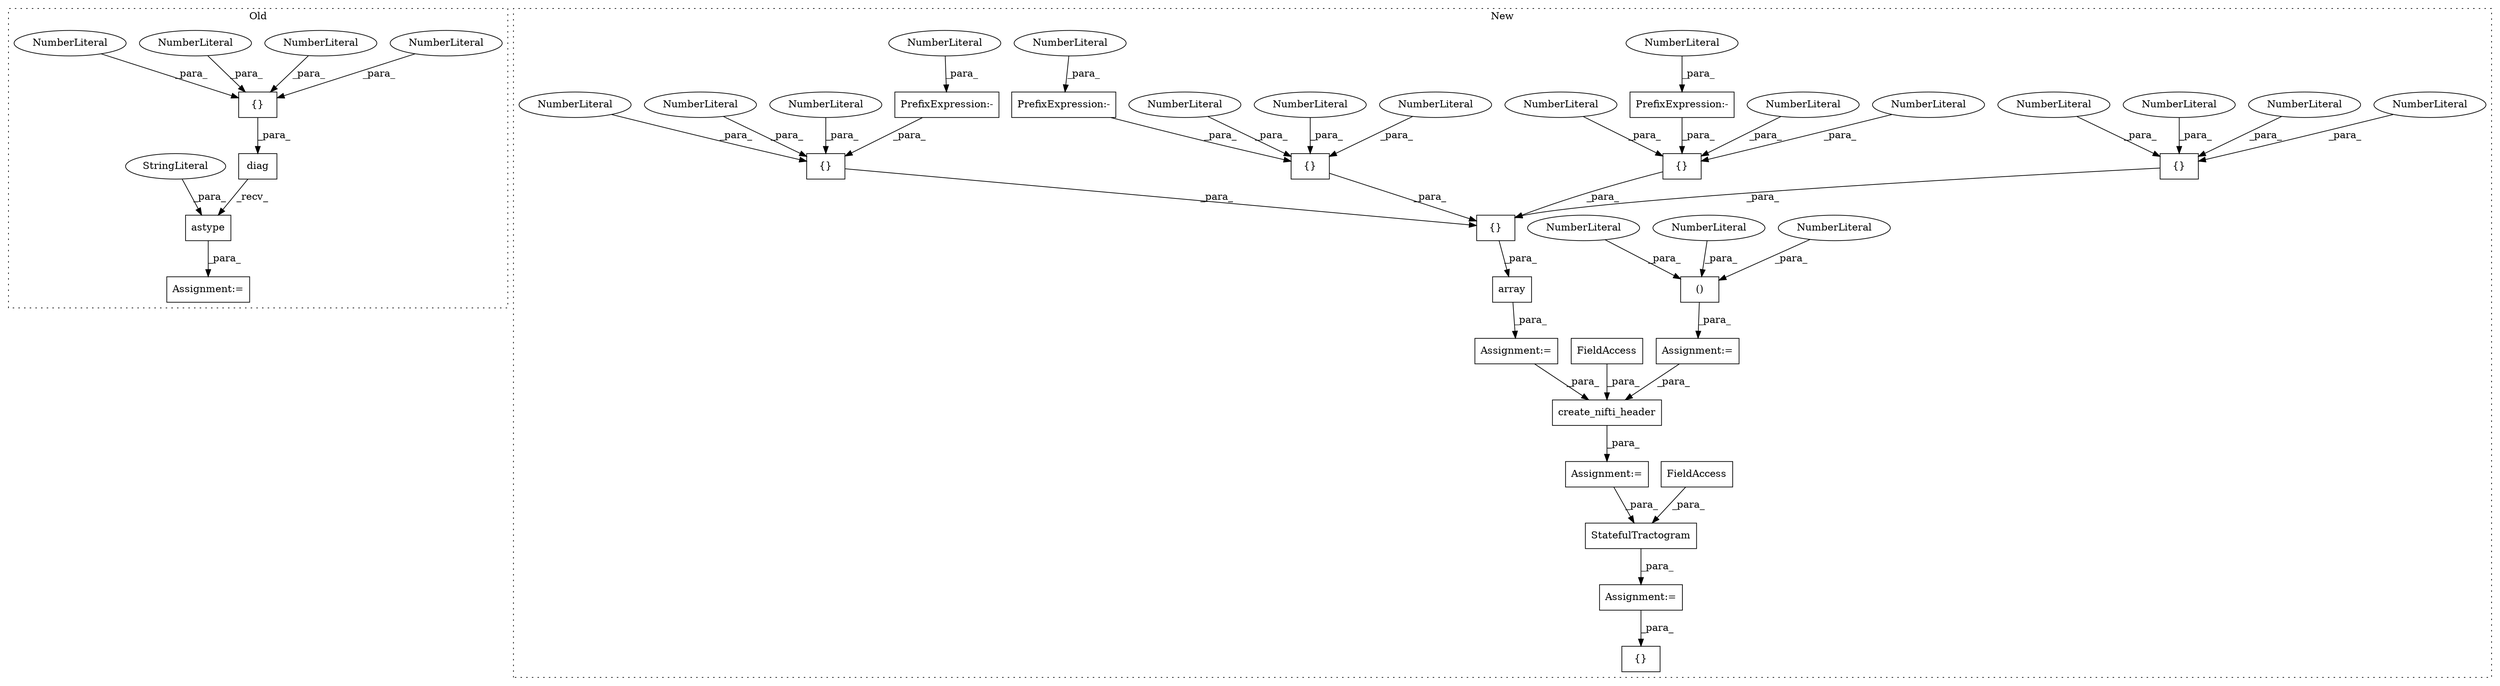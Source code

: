 digraph G {
subgraph cluster0 {
1 [label="{}" a="4" s="1935,1945" l="1,1" shape="box"];
5 [label="NumberLiteral" a="34" s="1944" l="1" shape="ellipse"];
6 [label="NumberLiteral" a="34" s="1936" l="3" shape="ellipse"];
9 [label="NumberLiteral" a="34" s="1940" l="1" shape="ellipse"];
16 [label="NumberLiteral" a="34" s="1942" l="1" shape="ellipse"];
30 [label="diag" a="32" s="1904,1946" l="5,1" shape="box"];
44 [label="Assignment:=" a="7" s="1897" l="1" shape="box"];
46 [label="astype" a="32" s="1948,1959" l="7,1" shape="box"];
47 [label="StringLiteral" a="45" s="1955" l="4" shape="ellipse"];
label = "Old";
style="dotted";
}
subgraph cluster1 {
2 [label="create_nifti_header" a="32" s="2108,2154" l="20,1" shape="box"];
3 [label="()" a="106" s="1944" l="35" shape="box"];
4 [label="{}" a="4" s="2285,2289" l="1,1" shape="box"];
7 [label="NumberLiteral" a="34" s="1976" l="3" shape="ellipse"];
8 [label="{}" a="4" s="1856,1872" l="1,1" shape="box"];
10 [label="NumberLiteral" a="34" s="1869" l="3" shape="ellipse"];
11 [label="NumberLiteral" a="34" s="1960" l="3" shape="ellipse"];
12 [label="NumberLiteral" a="34" s="1857" l="3" shape="ellipse"];
13 [label="NumberLiteral" a="34" s="1865" l="3" shape="ellipse"];
14 [label="{}" a="4" s="1836,1854" l="1,1" shape="box"];
15 [label="NumberLiteral" a="34" s="1845" l="3" shape="ellipse"];
17 [label="{}" a="4" s="1794,1873" l="1,1" shape="box"];
18 [label="NumberLiteral" a="34" s="1837" l="3" shape="ellipse"];
19 [label="NumberLiteral" a="34" s="1944" l="3" shape="ellipse"];
20 [label="{}" a="4" s="1795,1813" l="1,1" shape="box"];
21 [label="NumberLiteral" a="34" s="1804" l="3" shape="ellipse"];
22 [label="NumberLiteral" a="34" s="1841" l="3" shape="ellipse"];
23 [label="NumberLiteral" a="34" s="1861" l="3" shape="ellipse"];
24 [label="NumberLiteral" a="34" s="1796" l="3" shape="ellipse"];
25 [label="{}" a="4" s="1815,1834" l="1,1" shape="box"];
26 [label="NumberLiteral" a="34" s="1820" l="3" shape="ellipse"];
27 [label="NumberLiteral" a="34" s="1824" l="3" shape="ellipse"];
28 [label="NumberLiteral" a="34" s="1816" l="3" shape="ellipse"];
29 [label="NumberLiteral" a="34" s="1800" l="3" shape="ellipse"];
31 [label="array" a="32" s="1775,1874" l="6,1" shape="box"];
32 [label="FieldAccess" a="22" s="2135" l="10" shape="box"];
33 [label="StatefulTractogram" a="32" s="2165,2214" l="19,1" shape="box"];
34 [label="FieldAccess" a="22" s="2203" l="11" shape="box"];
35 [label="PrefixExpression:-" a="38" s="1828" l="1" shape="box"];
36 [label="NumberLiteral" a="34" s="1829" l="5" shape="ellipse"];
37 [label="PrefixExpression:-" a="38" s="1808" l="1" shape="box"];
38 [label="NumberLiteral" a="34" s="1809" l="4" shape="ellipse"];
39 [label="PrefixExpression:-" a="38" s="1849" l="1" shape="box"];
40 [label="NumberLiteral" a="34" s="1850" l="4" shape="ellipse"];
41 [label="Assignment:=" a="7" s="2164" l="1" shape="box"];
42 [label="Assignment:=" a="7" s="2107" l="1" shape="box"];
43 [label="Assignment:=" a="7" s="1768" l="1" shape="box"];
45 [label="Assignment:=" a="7" s="1938" l="6" shape="box"];
label = "New";
style="dotted";
}
1 -> 30 [label="_para_"];
2 -> 42 [label="_para_"];
3 -> 45 [label="_para_"];
5 -> 1 [label="_para_"];
6 -> 1 [label="_para_"];
7 -> 3 [label="_para_"];
8 -> 17 [label="_para_"];
9 -> 1 [label="_para_"];
10 -> 8 [label="_para_"];
11 -> 3 [label="_para_"];
12 -> 8 [label="_para_"];
13 -> 8 [label="_para_"];
14 -> 17 [label="_para_"];
15 -> 14 [label="_para_"];
16 -> 1 [label="_para_"];
17 -> 31 [label="_para_"];
18 -> 14 [label="_para_"];
19 -> 3 [label="_para_"];
20 -> 17 [label="_para_"];
21 -> 20 [label="_para_"];
22 -> 14 [label="_para_"];
23 -> 8 [label="_para_"];
24 -> 20 [label="_para_"];
25 -> 17 [label="_para_"];
26 -> 25 [label="_para_"];
27 -> 25 [label="_para_"];
28 -> 25 [label="_para_"];
29 -> 20 [label="_para_"];
30 -> 46 [label="_recv_"];
31 -> 43 [label="_para_"];
32 -> 2 [label="_para_"];
33 -> 41 [label="_para_"];
34 -> 33 [label="_para_"];
35 -> 25 [label="_para_"];
36 -> 35 [label="_para_"];
37 -> 20 [label="_para_"];
38 -> 37 [label="_para_"];
39 -> 14 [label="_para_"];
40 -> 39 [label="_para_"];
41 -> 4 [label="_para_"];
42 -> 33 [label="_para_"];
43 -> 2 [label="_para_"];
45 -> 2 [label="_para_"];
46 -> 44 [label="_para_"];
47 -> 46 [label="_para_"];
}